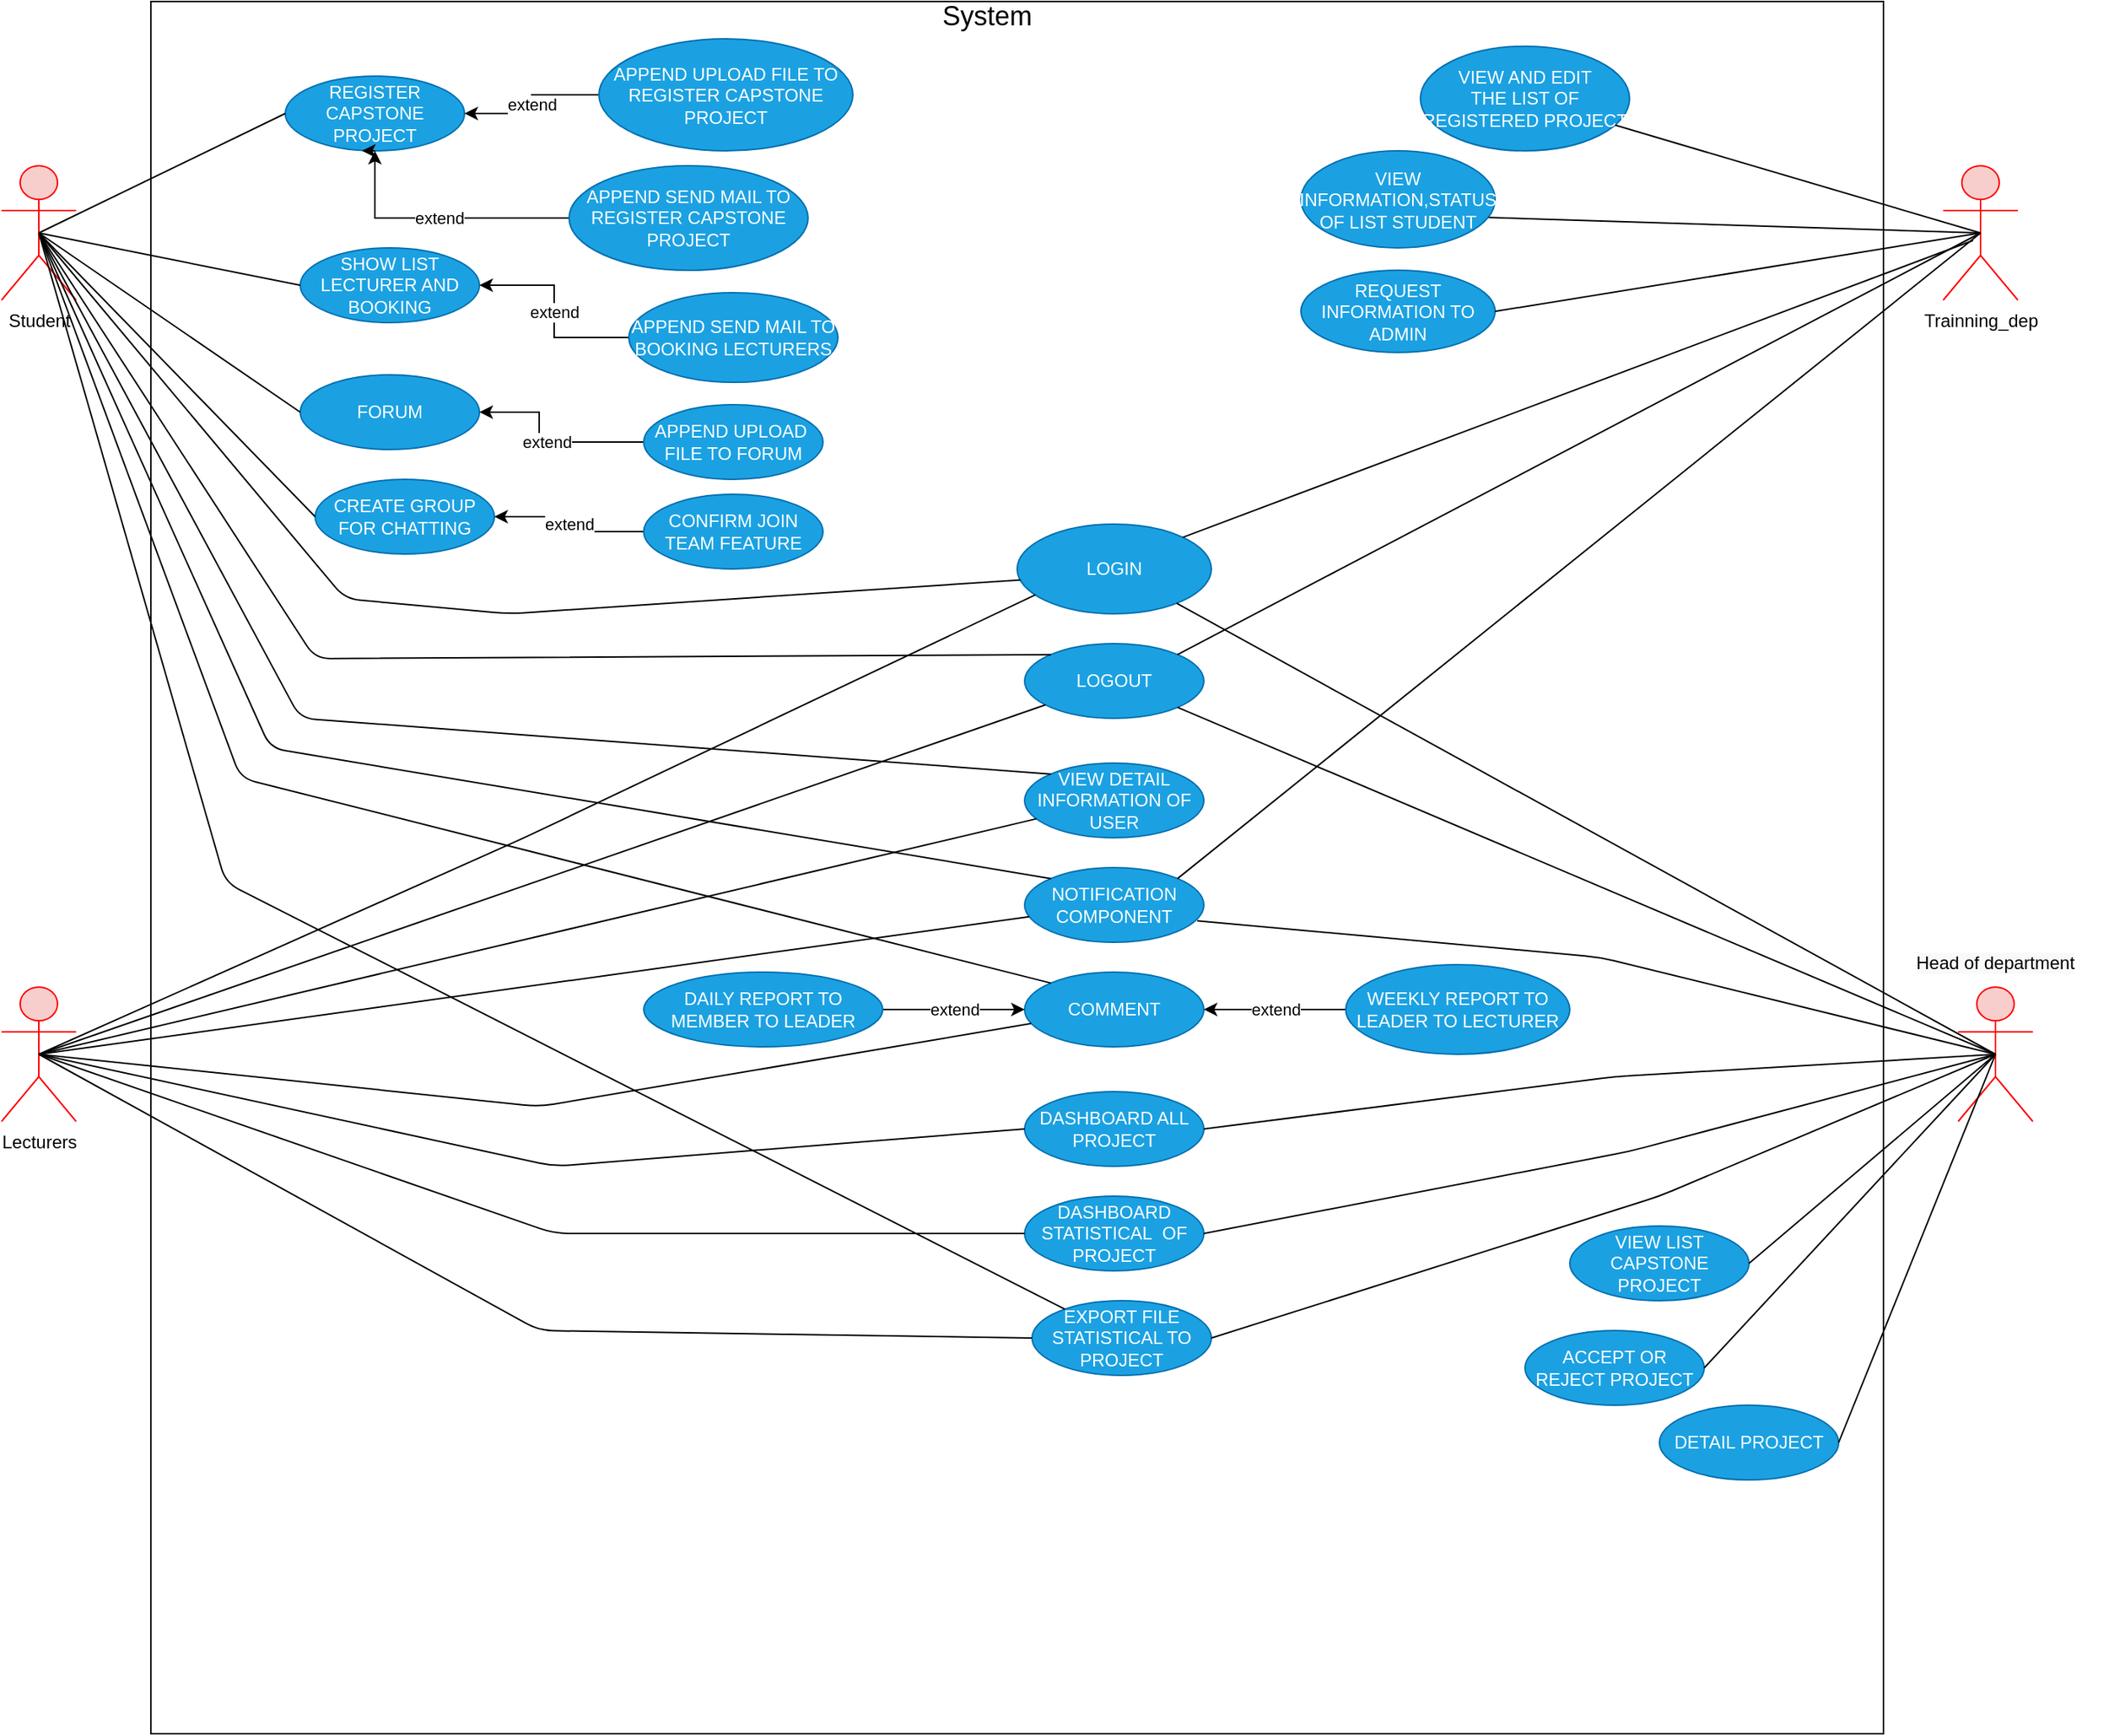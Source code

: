 <mxfile version="13.7.7" type="github" pages="2"><diagram id="bPGER79kLjI2CIKqfmvW" name="Page-1"><mxGraphModel dx="1740" dy="5554" grid="1" gridSize="10" guides="1" tooltips="1" connect="1" arrows="1" fold="1" page="1" pageScale="1" pageWidth="3300" pageHeight="4681" math="0" shadow="0"><root><mxCell id="0"/><mxCell id="1" parent="0"/><mxCell id="HpoNwqNvdHJo-aF3gw9l-1" value="Student" style="shape=umlActor;verticalLabelPosition=bottom;verticalAlign=top;html=1;outlineConnect=0;fillColor=#f8cecc;strokeColor=#FF0000;" vertex="1" parent="1"><mxGeometry x="230" y="10" width="50" height="90" as="geometry"/></mxCell><mxCell id="HpoNwqNvdHJo-aF3gw9l-3" value="" style="whiteSpace=wrap;html=1;aspect=fixed;" vertex="1" parent="1"><mxGeometry x="330" y="-100" width="1160" height="1160" as="geometry"/></mxCell><mxCell id="bsO_YTS_XDl8cVZpd-KN-4" value="Lecturers&lt;span style=&quot;color: rgba(0 , 0 , 0 , 0) ; font-family: monospace ; font-size: 0px&quot;&gt;%3CmxGraphModel%3E%3Croot%3E%3CmxCell%20id%3D%220%22%2F%3E%3CmxCell%20id%3D%221%22%20parent%3D%220%22%2F%3E%3CmxCell%20id%3D%222%22%20value%3D%22Student%22%20style%3D%22shape%3DumlActor%3BverticalLabelPosition%3Dbottom%3BverticalAlign%3Dtop%3Bhtml%3D1%3BoutlineConnect%3D0%3BfillColor%3D%23f8cecc%3BstrokeColor%3D%23FF0000%3B%22%20vertex%3D%221%22%20parent%3D%221%22%3E%3CmxGeometry%20x%3D%22310%22%20y%3D%22190%22%20width%3D%2250%22%20height%3D%2290%22%20as%3D%22geometry%22%2F%3E%3C%2FmxCell%3E%3C%2Froot%3E%3C%2FmxGraphModel%3E&lt;/span&gt;" style="shape=umlActor;verticalLabelPosition=bottom;verticalAlign=top;html=1;outlineConnect=0;fillColor=#f8cecc;strokeColor=#FF0000;" vertex="1" parent="1"><mxGeometry x="230" y="560" width="50" height="90" as="geometry"/></mxCell><mxCell id="bsO_YTS_XDl8cVZpd-KN-5" value="Trainning_dep&lt;span style=&quot;color: rgba(0 , 0 , 0 , 0) ; font-family: monospace ; font-size: 0px&quot;&gt;%3CmxGraphModel%3E%3Croot%3E%3CmxCell%20id%3D%220%22%2F%3E%3CmxCell%20id%3D%221%22%20parent%3D%220%22%2F%3E%3CmxCell%20id%3D%222%22%20value%3D%22Student%22%20style%3D%22shape%3DumlActor%3BverticalLabelPosition%3Dbottom%3BverticalAlign%3Dtop%3Bhtml%3D1%3BoutlineConnect%3D0%3BfillColor%3D%23f8cecc%3BstrokeColor%3D%23FF0000%3B%22%20vertex%3D%221%22%20parent%3D%221%22%3E%3CmxGeometry%20x%3D%22310%22%20y%3D%22190%22%20width%3D%2250%22%20height%3D%2290%22%20as%3D%22geometry%22%2F%3E%3C%2FmxCell%3E%3C%2Froot%3E%3C%2FmxGraphModel%3E&lt;/span&gt;" style="shape=umlActor;verticalLabelPosition=bottom;verticalAlign=top;html=1;outlineConnect=0;fillColor=#f8cecc;strokeColor=#FF0000;" vertex="1" parent="1"><mxGeometry x="1530" y="10" width="50" height="90" as="geometry"/></mxCell><mxCell id="bsO_YTS_XDl8cVZpd-KN-6" value="" style="shape=umlActor;verticalLabelPosition=bottom;verticalAlign=top;html=1;outlineConnect=0;fillColor=#f8cecc;strokeColor=#FF0000;" vertex="1" parent="1"><mxGeometry x="1540" y="560" width="50" height="90" as="geometry"/></mxCell><mxCell id="bsO_YTS_XDl8cVZpd-KN-9" value="LOGIN" style="ellipse;whiteSpace=wrap;html=1;fontColor=#ffffff;strokeColor=#006EAF;fillColor=#1ba1e2;" vertex="1" parent="1"><mxGeometry x="910" y="250" width="130" height="60" as="geometry"/></mxCell><mxCell id="bsO_YTS_XDl8cVZpd-KN-10" value="LOGOUT" style="ellipse;whiteSpace=wrap;html=1;fontColor=#ffffff;strokeColor=#006EAF;fillColor=#1ba1e2;" vertex="1" parent="1"><mxGeometry x="915" y="330" width="120" height="50" as="geometry"/></mxCell><mxCell id="bsO_YTS_XDl8cVZpd-KN-11" value="REGISTER CAPSTONE PROJECT" style="ellipse;whiteSpace=wrap;html=1;fontColor=#ffffff;strokeColor=#006EAF;fillColor=#1ba1e2;" vertex="1" parent="1"><mxGeometry x="420" y="-50" width="120" height="50" as="geometry"/></mxCell><mxCell id="bsO_YTS_XDl8cVZpd-KN-47" value="extend" style="edgeStyle=orthogonalEdgeStyle;rounded=0;orthogonalLoop=1;jettySize=auto;html=1;strokeColor=#000000;" edge="1" parent="1" source="bsO_YTS_XDl8cVZpd-KN-12" target="bsO_YTS_XDl8cVZpd-KN-11"><mxGeometry relative="1" as="geometry"/></mxCell><mxCell id="bsO_YTS_XDl8cVZpd-KN-12" value="APPEND SEND MAIL TO REGISTER CAPSTONE PROJECT" style="ellipse;whiteSpace=wrap;html=1;fontColor=#ffffff;strokeColor=#006EAF;fillColor=#1ba1e2;" vertex="1" parent="1"><mxGeometry x="610" y="10" width="160" height="70" as="geometry"/></mxCell><mxCell id="bsO_YTS_XDl8cVZpd-KN-13" value="SHOW LIST LECTURER AND BOOKING" style="ellipse;whiteSpace=wrap;html=1;fontColor=#ffffff;strokeColor=#006EAF;fillColor=#1ba1e2;" vertex="1" parent="1"><mxGeometry x="430" y="65" width="120" height="50" as="geometry"/></mxCell><mxCell id="bsO_YTS_XDl8cVZpd-KN-51" value="extend" style="edgeStyle=orthogonalEdgeStyle;rounded=0;orthogonalLoop=1;jettySize=auto;html=1;strokeColor=#000000;" edge="1" parent="1" source="bsO_YTS_XDl8cVZpd-KN-15" target="bsO_YTS_XDl8cVZpd-KN-13"><mxGeometry relative="1" as="geometry"/></mxCell><mxCell id="bsO_YTS_XDl8cVZpd-KN-15" value="APPEND SEND MAIL TO BOOKING LECTURERS" style="ellipse;whiteSpace=wrap;html=1;fontColor=#ffffff;strokeColor=#006EAF;fillColor=#1ba1e2;" vertex="1" parent="1"><mxGeometry x="650" y="95" width="140" height="60" as="geometry"/></mxCell><mxCell id="bsO_YTS_XDl8cVZpd-KN-16" value="VIEW DETAIL INFORMATION OF USER" style="ellipse;whiteSpace=wrap;html=1;fontColor=#ffffff;strokeColor=#006EAF;fillColor=#1ba1e2;" vertex="1" parent="1"><mxGeometry x="915" y="410" width="120" height="50" as="geometry"/></mxCell><mxCell id="bsO_YTS_XDl8cVZpd-KN-17" value="CREATE GROUP FOR CHATTING" style="ellipse;whiteSpace=wrap;html=1;fontColor=#ffffff;strokeColor=#006EAF;fillColor=#1ba1e2;" vertex="1" parent="1"><mxGeometry x="440" y="220" width="120" height="50" as="geometry"/></mxCell><mxCell id="bsO_YTS_XDl8cVZpd-KN-18" value="NOTIFICATION COMPONENT" style="ellipse;whiteSpace=wrap;html=1;fontColor=#ffffff;strokeColor=#006EAF;fillColor=#1ba1e2;" vertex="1" parent="1"><mxGeometry x="915" y="480" width="120" height="50" as="geometry"/></mxCell><mxCell id="bsO_YTS_XDl8cVZpd-KN-19" value="FORUM&lt;span style=&quot;color: rgba(0 , 0 , 0 , 0) ; font-family: monospace ; font-size: 0px&quot;&gt;%3CmxGraphModel%3E%3Croot%3E%3CmxCell%20id%3D%220%22%2F%3E%3CmxCell%20id%3D%221%22%20parent%3D%220%22%2F%3E%3CmxCell%20id%3D%222%22%20value%3D%22LOGIN%22%20style%3D%22ellipse%3BwhiteSpace%3Dwrap%3Bhtml%3D1%3BfontColor%3D%23ffffff%3BstrokeColor%3D%23006EAF%3BfillColor%3D%231ba1e2%3B%22%20vertex%3D%221%22%20parent%3D%221%22%3E%3CmxGeometry%20x%3D%22800%22%20y%3D%22280%22%20width%3D%22120%22%20height%3D%2250%22%20as%3D%22geometry%22%2F%3E%3C%2FmxCell%3E%3C%2Froot%3E%3C%2FmxGraphModel%3E&lt;/span&gt;" style="ellipse;whiteSpace=wrap;html=1;fontColor=#ffffff;strokeColor=#006EAF;fillColor=#1ba1e2;" vertex="1" parent="1"><mxGeometry x="430" y="150" width="120" height="50" as="geometry"/></mxCell><mxCell id="bsO_YTS_XDl8cVZpd-KN-52" value="extend" style="edgeStyle=orthogonalEdgeStyle;rounded=0;orthogonalLoop=1;jettySize=auto;html=1;strokeColor=#000000;" edge="1" parent="1" source="bsO_YTS_XDl8cVZpd-KN-20" target="bsO_YTS_XDl8cVZpd-KN-19"><mxGeometry relative="1" as="geometry"><Array as="points"><mxPoint x="590" y="195"/><mxPoint x="590" y="175"/></Array></mxGeometry></mxCell><mxCell id="bsO_YTS_XDl8cVZpd-KN-20" value="APPEND UPLOAD&amp;nbsp;&lt;br&gt;FILE TO FORUM" style="ellipse;whiteSpace=wrap;html=1;fontColor=#ffffff;strokeColor=#006EAF;fillColor=#1ba1e2;" vertex="1" parent="1"><mxGeometry x="660" y="170" width="120" height="50" as="geometry"/></mxCell><mxCell id="bsO_YTS_XDl8cVZpd-KN-55" value="extend" style="edgeStyle=orthogonalEdgeStyle;rounded=0;orthogonalLoop=1;jettySize=auto;html=1;strokeColor=#000000;" edge="1" parent="1" source="bsO_YTS_XDl8cVZpd-KN-24" target="bsO_YTS_XDl8cVZpd-KN-11"><mxGeometry relative="1" as="geometry"/></mxCell><mxCell id="bsO_YTS_XDl8cVZpd-KN-24" value="APPEND UPLOAD FILE TO REGISTER CAPSTONE PROJECT" style="ellipse;whiteSpace=wrap;html=1;fontColor=#ffffff;strokeColor=#006EAF;fillColor=#1ba1e2;" vertex="1" parent="1"><mxGeometry x="630" y="-75" width="170" height="75" as="geometry"/></mxCell><mxCell id="bsO_YTS_XDl8cVZpd-KN-25" style="edgeStyle=orthogonalEdgeStyle;rounded=0;orthogonalLoop=1;jettySize=auto;html=1;exitX=0.5;exitY=1;exitDx=0;exitDy=0;entryX=0.428;entryY=1.001;entryDx=0;entryDy=0;entryPerimeter=0;" edge="1" parent="1" source="bsO_YTS_XDl8cVZpd-KN-11" target="bsO_YTS_XDl8cVZpd-KN-11"><mxGeometry relative="1" as="geometry"/></mxCell><mxCell id="bsO_YTS_XDl8cVZpd-KN-26" value="COMMENT" style="ellipse;whiteSpace=wrap;html=1;fontColor=#ffffff;strokeColor=#006EAF;fillColor=#1ba1e2;" vertex="1" parent="1"><mxGeometry x="915" y="550" width="120" height="50" as="geometry"/></mxCell><mxCell id="bsO_YTS_XDl8cVZpd-KN-44" value="extend" style="edgeStyle=orthogonalEdgeStyle;rounded=0;orthogonalLoop=1;jettySize=auto;html=1;strokeColor=#000000;" edge="1" parent="1" source="bsO_YTS_XDl8cVZpd-KN-28" target="bsO_YTS_XDl8cVZpd-KN-17"><mxGeometry relative="1" as="geometry"/></mxCell><mxCell id="bsO_YTS_XDl8cVZpd-KN-28" value="CONFIRM JOIN TEAM FEATURE" style="ellipse;whiteSpace=wrap;html=1;fontColor=#ffffff;strokeColor=#006EAF;fillColor=#1ba1e2;" vertex="1" parent="1"><mxGeometry x="660" y="230" width="120" height="50" as="geometry"/></mxCell><mxCell id="bsO_YTS_XDl8cVZpd-KN-29" value="VIEW AND EDIT&lt;br&gt;THE LIST OF REGISTERED PROJECT" style="ellipse;whiteSpace=wrap;html=1;fontColor=#ffffff;strokeColor=#006EAF;fillColor=#1ba1e2;" vertex="1" parent="1"><mxGeometry x="1180" y="-70" width="140" height="70" as="geometry"/></mxCell><mxCell id="bsO_YTS_XDl8cVZpd-KN-30" value="VIEW INFORMATION,STATUS OF LIST STUDENT" style="ellipse;whiteSpace=wrap;html=1;fontColor=#ffffff;strokeColor=#006EAF;fillColor=#1ba1e2;" vertex="1" parent="1"><mxGeometry x="1100" width="130" height="65" as="geometry"/></mxCell><mxCell id="bsO_YTS_XDl8cVZpd-KN-31" value="VIEW LIST CAPSTONE PROJECT" style="ellipse;whiteSpace=wrap;html=1;fontColor=#ffffff;strokeColor=#006EAF;fillColor=#1ba1e2;" vertex="1" parent="1"><mxGeometry x="1280" y="720" width="120" height="50" as="geometry"/></mxCell><mxCell id="bsO_YTS_XDl8cVZpd-KN-32" value="ACCEPT OR REJECT PROJECT" style="ellipse;whiteSpace=wrap;html=1;fontColor=#ffffff;strokeColor=#006EAF;fillColor=#1ba1e2;" vertex="1" parent="1"><mxGeometry x="1250" y="790" width="120" height="50" as="geometry"/></mxCell><mxCell id="bsO_YTS_XDl8cVZpd-KN-33" value="DETAIL PROJECT" style="ellipse;whiteSpace=wrap;html=1;fontColor=#ffffff;strokeColor=#006EAF;fillColor=#1ba1e2;" vertex="1" parent="1"><mxGeometry x="1340" y="840" width="120" height="50" as="geometry"/></mxCell><mxCell id="bsO_YTS_XDl8cVZpd-KN-34" value="DASHBOARD ALL PROJECT" style="ellipse;whiteSpace=wrap;html=1;fontColor=#ffffff;strokeColor=#006EAF;fillColor=#1ba1e2;" vertex="1" parent="1"><mxGeometry x="915" y="630" width="120" height="50" as="geometry"/></mxCell><mxCell id="bsO_YTS_XDl8cVZpd-KN-35" value="DASHBOARD STATISTICAL&amp;nbsp; OF PROJECT" style="ellipse;whiteSpace=wrap;html=1;fontColor=#ffffff;strokeColor=#006EAF;fillColor=#1ba1e2;" vertex="1" parent="1"><mxGeometry x="915" y="700" width="120" height="50" as="geometry"/></mxCell><mxCell id="bsO_YTS_XDl8cVZpd-KN-36" value="EXPORT FILE STATISTICAL TO PROJECT" style="ellipse;whiteSpace=wrap;html=1;fontColor=#ffffff;strokeColor=#006EAF;fillColor=#1ba1e2;" vertex="1" parent="1"><mxGeometry x="920" y="770" width="120" height="50" as="geometry"/></mxCell><mxCell id="bsO_YTS_XDl8cVZpd-KN-91" value="extend" style="edgeStyle=orthogonalEdgeStyle;rounded=0;orthogonalLoop=1;jettySize=auto;html=1;strokeColor=#000000;" edge="1" parent="1" source="bsO_YTS_XDl8cVZpd-KN-37" target="bsO_YTS_XDl8cVZpd-KN-26"><mxGeometry relative="1" as="geometry"/></mxCell><mxCell id="bsO_YTS_XDl8cVZpd-KN-37" value="WEEKLY REPORT TO LEADER TO LECTURER" style="ellipse;whiteSpace=wrap;html=1;fontColor=#ffffff;strokeColor=#006EAF;fillColor=#1ba1e2;" vertex="1" parent="1"><mxGeometry x="1130" y="545" width="150" height="60" as="geometry"/></mxCell><mxCell id="bsO_YTS_XDl8cVZpd-KN-90" value="extend" style="edgeStyle=orthogonalEdgeStyle;rounded=0;orthogonalLoop=1;jettySize=auto;html=1;strokeColor=#000000;" edge="1" parent="1" source="bsO_YTS_XDl8cVZpd-KN-38" target="bsO_YTS_XDl8cVZpd-KN-26"><mxGeometry relative="1" as="geometry"/></mxCell><mxCell id="bsO_YTS_XDl8cVZpd-KN-38" value="DAILY REPORT TO MEMBER TO LEADER" style="ellipse;whiteSpace=wrap;html=1;fontColor=#ffffff;strokeColor=#006EAF;fillColor=#1ba1e2;" vertex="1" parent="1"><mxGeometry x="660" y="550" width="160" height="50" as="geometry"/></mxCell><mxCell id="bsO_YTS_XDl8cVZpd-KN-39" value="" style="endArrow=none;html=1;entryX=0.5;entryY=0.5;entryDx=0;entryDy=0;entryPerimeter=0;exitX=0;exitY=0.5;exitDx=0;exitDy=0;" edge="1" parent="1" source="bsO_YTS_XDl8cVZpd-KN-11" target="HpoNwqNvdHJo-aF3gw9l-1"><mxGeometry width="50" height="50" relative="1" as="geometry"><mxPoint x="580" y="540" as="sourcePoint"/><mxPoint x="630" y="500" as="targetPoint"/></mxGeometry></mxCell><mxCell id="bsO_YTS_XDl8cVZpd-KN-40" value="" style="endArrow=none;html=1;entryX=0.5;entryY=0.5;entryDx=0;entryDy=0;entryPerimeter=0;exitX=0;exitY=0.5;exitDx=0;exitDy=0;" edge="1" parent="1" source="bsO_YTS_XDl8cVZpd-KN-13" target="HpoNwqNvdHJo-aF3gw9l-1"><mxGeometry width="50" height="50" relative="1" as="geometry"><mxPoint x="410" y="165" as="sourcePoint"/><mxPoint x="275" y="245" as="targetPoint"/></mxGeometry></mxCell><mxCell id="bsO_YTS_XDl8cVZpd-KN-41" value="" style="endArrow=none;html=1;exitX=0;exitY=0.5;exitDx=0;exitDy=0;entryX=0.5;entryY=0.5;entryDx=0;entryDy=0;entryPerimeter=0;" edge="1" parent="1" source="bsO_YTS_XDl8cVZpd-KN-19" target="HpoNwqNvdHJo-aF3gw9l-1"><mxGeometry width="50" height="50" relative="1" as="geometry"><mxPoint x="420" y="175" as="sourcePoint"/><mxPoint x="270" y="240" as="targetPoint"/></mxGeometry></mxCell><mxCell id="bsO_YTS_XDl8cVZpd-KN-42" value="" style="endArrow=none;html=1;entryX=0.5;entryY=0.5;entryDx=0;entryDy=0;entryPerimeter=0;exitX=0;exitY=0.5;exitDx=0;exitDy=0;" edge="1" parent="1" source="bsO_YTS_XDl8cVZpd-KN-17" target="HpoNwqNvdHJo-aF3gw9l-1"><mxGeometry width="50" height="50" relative="1" as="geometry"><mxPoint x="430" y="185" as="sourcePoint"/><mxPoint x="295" y="265" as="targetPoint"/></mxGeometry></mxCell><mxCell id="bsO_YTS_XDl8cVZpd-KN-57" value="REQUEST INFORMATION TO ADMIN" style="ellipse;whiteSpace=wrap;html=1;fontColor=#ffffff;strokeColor=#006EAF;fillColor=#1ba1e2;" vertex="1" parent="1"><mxGeometry x="1100" y="80" width="130" height="55" as="geometry"/></mxCell><mxCell id="bsO_YTS_XDl8cVZpd-KN-58" value="" style="endArrow=none;html=1;entryX=0.5;entryY=0.5;entryDx=0;entryDy=0;entryPerimeter=0;" edge="1" parent="1" source="bsO_YTS_XDl8cVZpd-KN-29" target="bsO_YTS_XDl8cVZpd-KN-5"><mxGeometry width="50" height="50" relative="1" as="geometry"><mxPoint x="470" y="165" as="sourcePoint"/><mxPoint x="275" y="245" as="targetPoint"/></mxGeometry></mxCell><mxCell id="bsO_YTS_XDl8cVZpd-KN-59" value="" style="endArrow=none;html=1;exitX=0.967;exitY=0.687;exitDx=0;exitDy=0;exitPerimeter=0;entryX=0.5;entryY=0.5;entryDx=0;entryDy=0;entryPerimeter=0;" edge="1" parent="1" source="bsO_YTS_XDl8cVZpd-KN-30" target="bsO_YTS_XDl8cVZpd-KN-5"><mxGeometry width="50" height="50" relative="1" as="geometry"><mxPoint x="1221.497" y="93.187" as="sourcePoint"/><mxPoint x="1430" y="230" as="targetPoint"/></mxGeometry></mxCell><mxCell id="bsO_YTS_XDl8cVZpd-KN-60" value="" style="endArrow=none;html=1;entryX=0.5;entryY=0.5;entryDx=0;entryDy=0;entryPerimeter=0;exitX=1;exitY=0.5;exitDx=0;exitDy=0;" edge="1" parent="1" source="bsO_YTS_XDl8cVZpd-KN-57" target="bsO_YTS_XDl8cVZpd-KN-5"><mxGeometry width="50" height="50" relative="1" as="geometry"><mxPoint x="1231.497" y="103.187" as="sourcePoint"/><mxPoint x="1455" y="255" as="targetPoint"/></mxGeometry></mxCell><mxCell id="bsO_YTS_XDl8cVZpd-KN-65" value="" style="endArrow=none;html=1;entryX=0.5;entryY=0.5;entryDx=0;entryDy=0;entryPerimeter=0;exitX=1;exitY=0.5;exitDx=0;exitDy=0;" edge="1" parent="1" source="bsO_YTS_XDl8cVZpd-KN-31" target="bsO_YTS_XDl8cVZpd-KN-6"><mxGeometry width="50" height="50" relative="1" as="geometry"><mxPoint x="1240" y="117.5" as="sourcePoint"/><mxPoint x="1535" y="65" as="targetPoint"/></mxGeometry></mxCell><mxCell id="bsO_YTS_XDl8cVZpd-KN-67" value="" style="endArrow=none;html=1;entryX=0.5;entryY=0.5;entryDx=0;entryDy=0;entryPerimeter=0;exitX=1;exitY=0.5;exitDx=0;exitDy=0;" edge="1" parent="1" source="bsO_YTS_XDl8cVZpd-KN-32" target="bsO_YTS_XDl8cVZpd-KN-6"><mxGeometry width="50" height="50" relative="1" as="geometry"><mxPoint x="1330" y="575" as="sourcePoint"/><mxPoint x="1535" y="615" as="targetPoint"/></mxGeometry></mxCell><mxCell id="bsO_YTS_XDl8cVZpd-KN-68" value="" style="endArrow=none;html=1;entryX=0.5;entryY=0.5;entryDx=0;entryDy=0;entryPerimeter=0;exitX=1;exitY=0.5;exitDx=0;exitDy=0;" edge="1" parent="1" source="bsO_YTS_XDl8cVZpd-KN-33" target="bsO_YTS_XDl8cVZpd-KN-6"><mxGeometry width="50" height="50" relative="1" as="geometry"><mxPoint x="1340" y="585" as="sourcePoint"/><mxPoint x="1545" y="625" as="targetPoint"/></mxGeometry></mxCell><mxCell id="bsO_YTS_XDl8cVZpd-KN-69" value="" style="endArrow=none;html=1;exitX=1;exitY=0;exitDx=0;exitDy=0;" edge="1" parent="1" source="bsO_YTS_XDl8cVZpd-KN-9"><mxGeometry width="50" height="50" relative="1" as="geometry"><mxPoint x="1240" y="117.5" as="sourcePoint"/><mxPoint x="1550" y="60" as="targetPoint"/></mxGeometry></mxCell><mxCell id="bsO_YTS_XDl8cVZpd-KN-70" value="" style="endArrow=none;html=1;entryX=0.5;entryY=0.5;entryDx=0;entryDy=0;entryPerimeter=0;" edge="1" parent="1" source="bsO_YTS_XDl8cVZpd-KN-9" target="bsO_YTS_XDl8cVZpd-KN-6"><mxGeometry width="50" height="50" relative="1" as="geometry"><mxPoint x="1330" y="575" as="sourcePoint"/><mxPoint x="1560" y="610" as="targetPoint"/></mxGeometry></mxCell><mxCell id="bsO_YTS_XDl8cVZpd-KN-72" value="" style="endArrow=none;html=1;entryX=0.5;entryY=0.5;entryDx=0;entryDy=0;entryPerimeter=0;exitX=0.017;exitY=0.622;exitDx=0;exitDy=0;exitPerimeter=0;" edge="1" parent="1" source="bsO_YTS_XDl8cVZpd-KN-9" target="HpoNwqNvdHJo-aF3gw9l-1"><mxGeometry width="50" height="50" relative="1" as="geometry"><mxPoint x="440" y="100" as="sourcePoint"/><mxPoint x="265" y="65" as="targetPoint"/><Array as="points"><mxPoint x="570" y="310"/><mxPoint x="460" y="300"/></Array></mxGeometry></mxCell><mxCell id="bsO_YTS_XDl8cVZpd-KN-73" value="" style="endArrow=none;html=1;entryX=0.5;entryY=0.5;entryDx=0;entryDy=0;entryPerimeter=0;exitX=0.017;exitY=0.622;exitDx=0;exitDy=0;exitPerimeter=0;" edge="1" parent="1" target="bsO_YTS_XDl8cVZpd-KN-4"><mxGeometry width="50" height="50" relative="1" as="geometry"><mxPoint x="922.21" y="297.32" as="sourcePoint"/><mxPoint x="265" y="65" as="targetPoint"/><Array as="points"><mxPoint x="580" y="460"/></Array></mxGeometry></mxCell><mxCell id="bsO_YTS_XDl8cVZpd-KN-74" value="" style="endArrow=none;html=1;exitX=1;exitY=0;exitDx=0;exitDy=0;entryX=0.5;entryY=0.5;entryDx=0;entryDy=0;entryPerimeter=0;" edge="1" parent="1" source="bsO_YTS_XDl8cVZpd-KN-10" target="bsO_YTS_XDl8cVZpd-KN-5"><mxGeometry width="50" height="50" relative="1" as="geometry"><mxPoint x="1030.962" y="268.787" as="sourcePoint"/><mxPoint x="1560" y="70" as="targetPoint"/></mxGeometry></mxCell><mxCell id="bsO_YTS_XDl8cVZpd-KN-75" value="" style="endArrow=none;html=1;entryX=0.5;entryY=0.5;entryDx=0;entryDy=0;entryPerimeter=0;exitX=1;exitY=1;exitDx=0;exitDy=0;" edge="1" parent="1" source="bsO_YTS_XDl8cVZpd-KN-10" target="bsO_YTS_XDl8cVZpd-KN-6"><mxGeometry width="50" height="50" relative="1" as="geometry"><mxPoint x="1026.745" y="312.995" as="sourcePoint"/><mxPoint x="1575" y="615" as="targetPoint"/></mxGeometry></mxCell><mxCell id="bsO_YTS_XDl8cVZpd-KN-76" value="" style="endArrow=none;html=1;entryX=0.5;entryY=0.5;entryDx=0;entryDy=0;entryPerimeter=0;exitX=0;exitY=0;exitDx=0;exitDy=0;" edge="1" parent="1" source="bsO_YTS_XDl8cVZpd-KN-10" target="HpoNwqNvdHJo-aF3gw9l-1"><mxGeometry width="50" height="50" relative="1" as="geometry"><mxPoint x="922.21" y="297.32" as="sourcePoint"/><mxPoint x="265" y="65" as="targetPoint"/><Array as="points"><mxPoint x="440" y="340"/></Array></mxGeometry></mxCell><mxCell id="bsO_YTS_XDl8cVZpd-KN-77" value="" style="endArrow=none;html=1;entryX=0.5;entryY=0.5;entryDx=0;entryDy=0;entryPerimeter=0;" edge="1" parent="1" source="bsO_YTS_XDl8cVZpd-KN-10" target="bsO_YTS_XDl8cVZpd-KN-4"><mxGeometry width="50" height="50" relative="1" as="geometry"><mxPoint x="932.21" y="307.32" as="sourcePoint"/><mxPoint x="265" y="615" as="targetPoint"/><Array as="points"/></mxGeometry></mxCell><mxCell id="bsO_YTS_XDl8cVZpd-KN-78" value="" style="endArrow=none;html=1;entryX=0.5;entryY=0.5;entryDx=0;entryDy=0;entryPerimeter=0;exitX=0;exitY=0;exitDx=0;exitDy=0;" edge="1" parent="1" source="bsO_YTS_XDl8cVZpd-KN-16" target="HpoNwqNvdHJo-aF3gw9l-1"><mxGeometry width="50" height="50" relative="1" as="geometry"><mxPoint x="942.574" y="347.322" as="sourcePoint"/><mxPoint x="265" y="65" as="targetPoint"/><Array as="points"><mxPoint x="430" y="380"/></Array></mxGeometry></mxCell><mxCell id="bsO_YTS_XDl8cVZpd-KN-79" value="" style="endArrow=none;html=1;entryX=0.5;entryY=0.5;entryDx=0;entryDy=0;entryPerimeter=0;" edge="1" parent="1" source="bsO_YTS_XDl8cVZpd-KN-16" target="bsO_YTS_XDl8cVZpd-KN-4"><mxGeometry width="50" height="50" relative="1" as="geometry"><mxPoint x="938.907" y="381.005" as="sourcePoint"/><mxPoint x="265" y="615" as="targetPoint"/><Array as="points"/></mxGeometry></mxCell><mxCell id="bsO_YTS_XDl8cVZpd-KN-80" value="" style="endArrow=none;html=1;entryX=0.5;entryY=0.5;entryDx=0;entryDy=0;entryPerimeter=0;exitX=0;exitY=0;exitDx=0;exitDy=0;" edge="1" parent="1" source="bsO_YTS_XDl8cVZpd-KN-18" target="HpoNwqNvdHJo-aF3gw9l-1"><mxGeometry width="50" height="50" relative="1" as="geometry"><mxPoint x="942.574" y="427.322" as="sourcePoint"/><mxPoint x="265" y="65" as="targetPoint"/><Array as="points"><mxPoint x="410" y="400"/></Array></mxGeometry></mxCell><mxCell id="bsO_YTS_XDl8cVZpd-KN-81" value="" style="endArrow=none;html=1;entryX=0.5;entryY=0.5;entryDx=0;entryDy=0;entryPerimeter=0;" edge="1" parent="1" source="bsO_YTS_XDl8cVZpd-KN-18" target="bsO_YTS_XDl8cVZpd-KN-4"><mxGeometry width="50" height="50" relative="1" as="geometry"><mxPoint x="932.799" y="457.325" as="sourcePoint"/><mxPoint x="265" y="615" as="targetPoint"/><Array as="points"/></mxGeometry></mxCell><mxCell id="bsO_YTS_XDl8cVZpd-KN-82" value="" style="endArrow=none;html=1;entryX=0.5;entryY=0.5;entryDx=0;entryDy=0;entryPerimeter=0;exitX=1;exitY=0;exitDx=0;exitDy=0;" edge="1" parent="1" source="bsO_YTS_XDl8cVZpd-KN-18" target="bsO_YTS_XDl8cVZpd-KN-5"><mxGeometry width="50" height="50" relative="1" as="geometry"><mxPoint x="1027.426" y="347.322" as="sourcePoint"/><mxPoint x="1565" y="65" as="targetPoint"/></mxGeometry></mxCell><mxCell id="bsO_YTS_XDl8cVZpd-KN-83" value="" style="endArrow=none;html=1;entryX=0.5;entryY=0.5;entryDx=0;entryDy=0;entryPerimeter=0;exitX=0.963;exitY=0.712;exitDx=0;exitDy=0;exitPerimeter=0;" edge="1" parent="1" source="bsO_YTS_XDl8cVZpd-KN-18" target="bsO_YTS_XDl8cVZpd-KN-6"><mxGeometry width="50" height="50" relative="1" as="geometry"><mxPoint x="1027.426" y="382.678" as="sourcePoint"/><mxPoint x="1575" y="615" as="targetPoint"/><Array as="points"><mxPoint x="1300" y="540"/></Array></mxGeometry></mxCell><mxCell id="bsO_YTS_XDl8cVZpd-KN-84" value="&lt;span style=&quot;color: rgb(0, 0, 0); font-family: helvetica; font-size: 12px; font-style: normal; font-weight: 400; letter-spacing: normal; text-align: center; text-indent: 0px; text-transform: none; word-spacing: 0px; background-color: rgb(248, 249, 250); display: inline; float: none;&quot;&gt;Head of department&lt;/span&gt;" style="text;whiteSpace=wrap;html=1;" vertex="1" parent="1"><mxGeometry x="1510" y="530" width="130" height="30" as="geometry"/></mxCell><mxCell id="bsO_YTS_XDl8cVZpd-KN-85" value="" style="endArrow=none;html=1;exitX=0;exitY=0;exitDx=0;exitDy=0;entryX=0.5;entryY=0.5;entryDx=0;entryDy=0;entryPerimeter=0;" edge="1" parent="1" source="bsO_YTS_XDl8cVZpd-KN-26" target="HpoNwqNvdHJo-aF3gw9l-1"><mxGeometry width="50" height="50" relative="1" as="geometry"><mxPoint x="942.574" y="497.322" as="sourcePoint"/><mxPoint x="260" y="60" as="targetPoint"/><Array as="points"><mxPoint x="390" y="420"/></Array></mxGeometry></mxCell><mxCell id="bsO_YTS_XDl8cVZpd-KN-86" value="" style="endArrow=none;html=1;entryX=0.5;entryY=0.5;entryDx=0;entryDy=0;entryPerimeter=0;" edge="1" parent="1" source="bsO_YTS_XDl8cVZpd-KN-26" target="bsO_YTS_XDl8cVZpd-KN-4"><mxGeometry width="50" height="50" relative="1" as="geometry"><mxPoint x="928.079" y="522.906" as="sourcePoint"/><mxPoint x="265" y="615" as="targetPoint"/><Array as="points"><mxPoint x="590" y="640"/></Array></mxGeometry></mxCell><mxCell id="bsO_YTS_XDl8cVZpd-KN-92" value="" style="endArrow=none;html=1;entryX=0.5;entryY=0.5;entryDx=0;entryDy=0;entryPerimeter=0;exitX=0;exitY=0.5;exitDx=0;exitDy=0;" edge="1" parent="1" source="bsO_YTS_XDl8cVZpd-KN-34" target="bsO_YTS_XDl8cVZpd-KN-4"><mxGeometry width="50" height="50" relative="1" as="geometry"><mxPoint x="929.392" y="594.388" as="sourcePoint"/><mxPoint x="265" y="615" as="targetPoint"/><Array as="points"><mxPoint x="600" y="680"/></Array></mxGeometry></mxCell><mxCell id="bsO_YTS_XDl8cVZpd-KN-93" value="" style="endArrow=none;html=1;entryX=0.5;entryY=0.5;entryDx=0;entryDy=0;entryPerimeter=0;exitX=1;exitY=0.5;exitDx=0;exitDy=0;" edge="1" parent="1" source="bsO_YTS_XDl8cVZpd-KN-34" target="bsO_YTS_XDl8cVZpd-KN-6"><mxGeometry width="50" height="50" relative="1" as="geometry"><mxPoint x="1041" y="526" as="sourcePoint"/><mxPoint x="1575" y="615" as="targetPoint"/><Array as="points"><mxPoint x="1310" y="620"/></Array></mxGeometry></mxCell><mxCell id="bsO_YTS_XDl8cVZpd-KN-94" value="" style="endArrow=none;html=1;entryX=0.5;entryY=0.5;entryDx=0;entryDy=0;entryPerimeter=0;exitX=0;exitY=0.5;exitDx=0;exitDy=0;" edge="1" parent="1" source="bsO_YTS_XDl8cVZpd-KN-35" target="bsO_YTS_XDl8cVZpd-KN-4"><mxGeometry width="50" height="50" relative="1" as="geometry"><mxPoint x="925" y="665" as="sourcePoint"/><mxPoint x="265" y="615" as="targetPoint"/><Array as="points"><mxPoint x="600" y="725"/></Array></mxGeometry></mxCell><mxCell id="bsO_YTS_XDl8cVZpd-KN-95" value="" style="endArrow=none;html=1;exitX=1;exitY=0.5;exitDx=0;exitDy=0;entryX=0.5;entryY=0.5;entryDx=0;entryDy=0;entryPerimeter=0;" edge="1" parent="1" source="bsO_YTS_XDl8cVZpd-KN-35" target="bsO_YTS_XDl8cVZpd-KN-6"><mxGeometry width="50" height="50" relative="1" as="geometry"><mxPoint x="1045" y="665" as="sourcePoint"/><mxPoint x="1560" y="600" as="targetPoint"/><Array as="points"><mxPoint x="1320" y="670"/></Array></mxGeometry></mxCell><mxCell id="bsO_YTS_XDl8cVZpd-KN-96" value="" style="endArrow=none;html=1;entryX=0.5;entryY=0.5;entryDx=0;entryDy=0;entryPerimeter=0;exitX=0;exitY=0.5;exitDx=0;exitDy=0;" edge="1" parent="1" source="bsO_YTS_XDl8cVZpd-KN-36" target="bsO_YTS_XDl8cVZpd-KN-4"><mxGeometry width="50" height="50" relative="1" as="geometry"><mxPoint x="925" y="735" as="sourcePoint"/><mxPoint x="265" y="615" as="targetPoint"/><Array as="points"><mxPoint x="590" y="790"/></Array></mxGeometry></mxCell><mxCell id="bsO_YTS_XDl8cVZpd-KN-97" value="" style="endArrow=none;html=1;exitX=1;exitY=0.5;exitDx=0;exitDy=0;entryX=0.5;entryY=0.5;entryDx=0;entryDy=0;entryPerimeter=0;" edge="1" parent="1" source="bsO_YTS_XDl8cVZpd-KN-36" target="bsO_YTS_XDl8cVZpd-KN-6"><mxGeometry width="50" height="50" relative="1" as="geometry"><mxPoint x="1045" y="735" as="sourcePoint"/><mxPoint x="1575" y="615" as="targetPoint"/><Array as="points"><mxPoint x="1340" y="700"/></Array></mxGeometry></mxCell><mxCell id="bsO_YTS_XDl8cVZpd-KN-98" value="" style="endArrow=none;html=1;entryX=0.5;entryY=0.5;entryDx=0;entryDy=0;entryPerimeter=0;" edge="1" parent="1" source="bsO_YTS_XDl8cVZpd-KN-36" target="HpoNwqNvdHJo-aF3gw9l-1"><mxGeometry width="50" height="50" relative="1" as="geometry"><mxPoint x="942.574" y="567.322" as="sourcePoint"/><mxPoint x="260" y="60" as="targetPoint"/><Array as="points"><mxPoint x="380" y="490"/></Array></mxGeometry></mxCell><mxCell id="bsO_YTS_XDl8cVZpd-KN-104" value="&lt;font style=&quot;font-size: 18px&quot;&gt;System&lt;/font&gt;" style="text;html=1;strokeColor=none;fillColor=none;align=center;verticalAlign=middle;whiteSpace=wrap;rounded=0;" vertex="1" parent="1"><mxGeometry x="870" y="-100" width="40" height="20" as="geometry"/></mxCell></root></mxGraphModel></diagram><diagram id="Hmkdg1_2LRC9H2fF6pli" name="Page-2"><mxGraphModel dx="1491" dy="756" grid="1" gridSize="10" guides="1" tooltips="1" connect="1" arrows="1" fold="1" page="1" pageScale="1" pageWidth="3300" pageHeight="4681" math="0" shadow="0"><root><mxCell id="h1hfuDq11ea-XdiIzW5V-0"/><mxCell id="h1hfuDq11ea-XdiIzW5V-1" parent="h1hfuDq11ea-XdiIzW5V-0"/></root></mxGraphModel></diagram></mxfile>